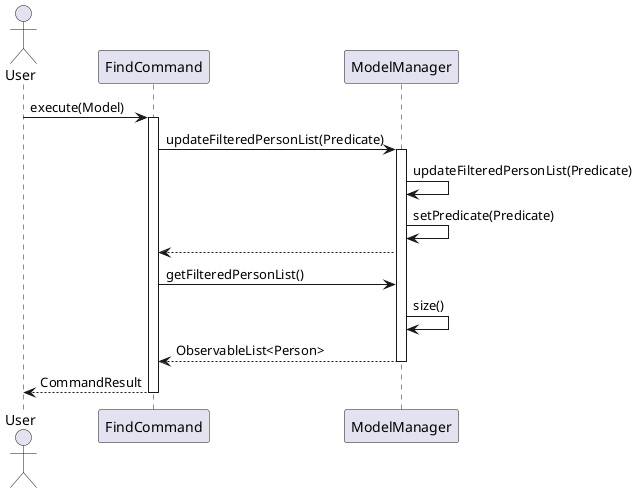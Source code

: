 @startuml FindSequenceDiagram

actor User
participant FindCommand
participant ModelManager

User -> FindCommand: execute(Model)
activate FindCommand

FindCommand -> ModelManager: updateFilteredPersonList(Predicate)
activate ModelManager

ModelManager -> ModelManager: updateFilteredPersonList(Predicate)

ModelManager -> ModelManager: setPredicate(Predicate)
ModelManager --> FindCommand:

FindCommand -> ModelManager: getFilteredPersonList()
ModelManager -> ModelManager: size()
ModelManager --> FindCommand: ObservableList<Person>
deactivate ModelManager

FindCommand --> User: CommandResult
deactivate FindCommand

@enduml
